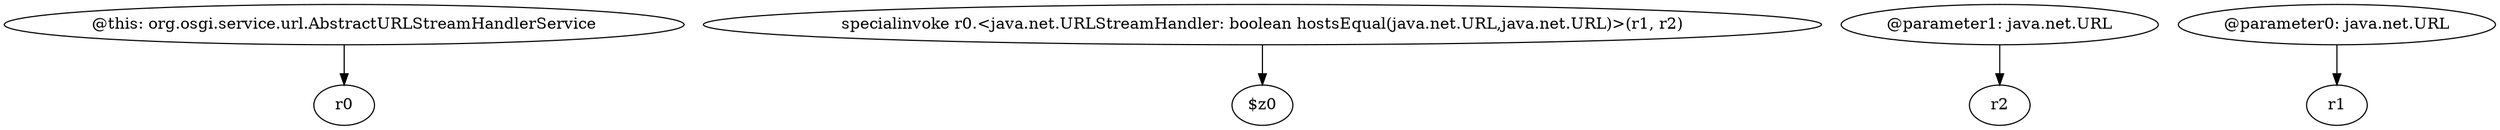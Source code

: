 digraph g {
0[label="@this: org.osgi.service.url.AbstractURLStreamHandlerService"]
1[label="r0"]
0->1[label=""]
2[label="specialinvoke r0.<java.net.URLStreamHandler: boolean hostsEqual(java.net.URL,java.net.URL)>(r1, r2)"]
3[label="$z0"]
2->3[label=""]
4[label="@parameter1: java.net.URL"]
5[label="r2"]
4->5[label=""]
6[label="@parameter0: java.net.URL"]
7[label="r1"]
6->7[label=""]
}